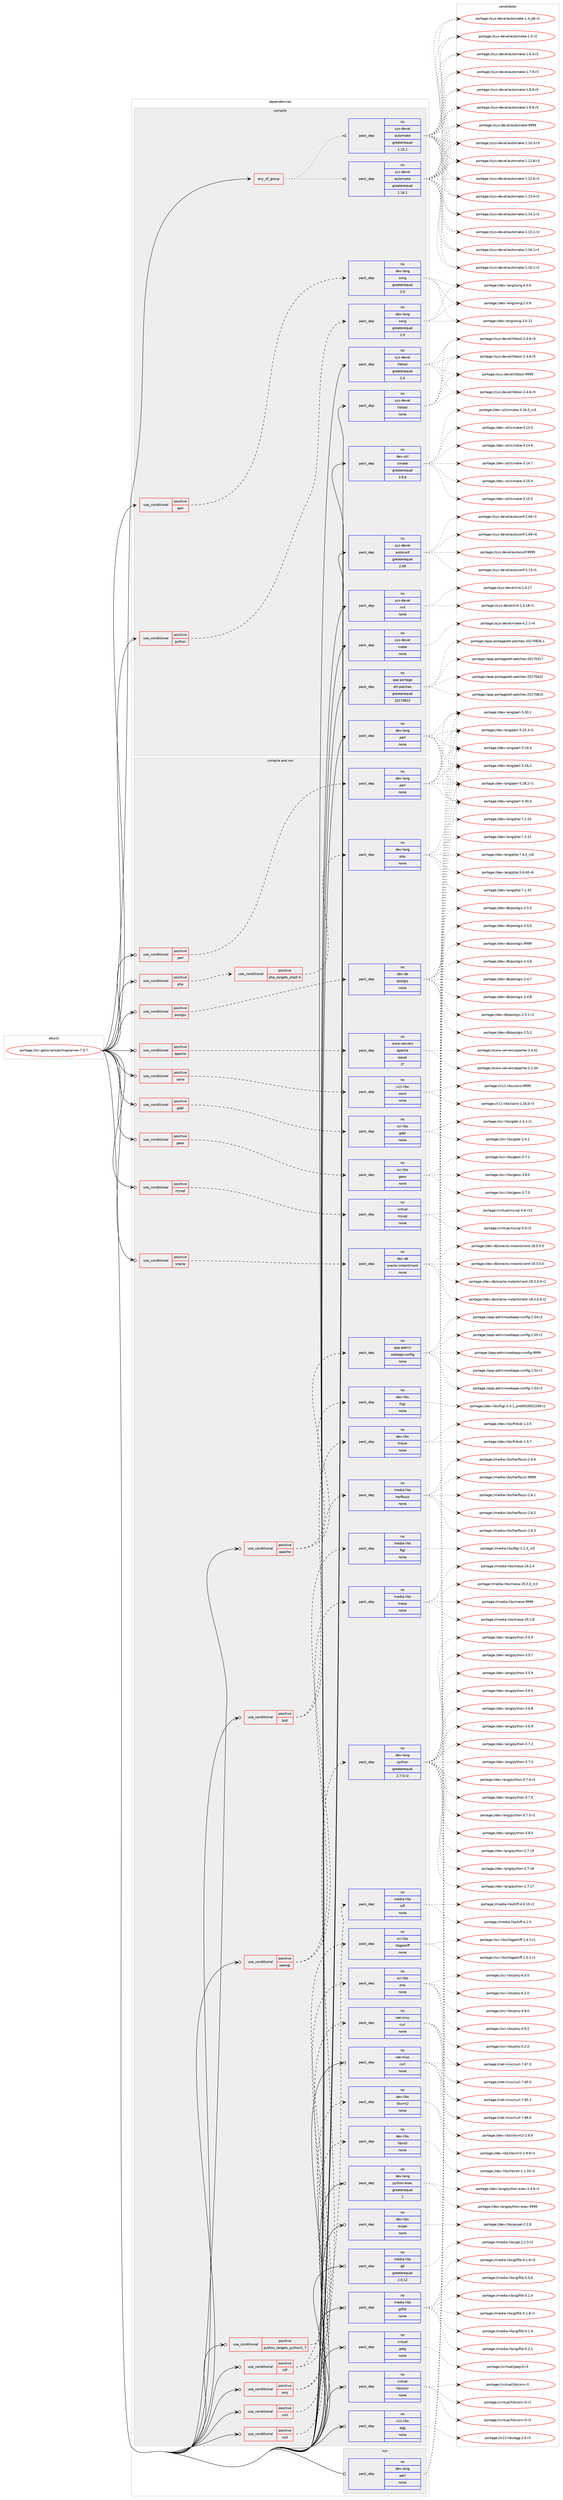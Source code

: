 digraph prolog {

# *************
# Graph options
# *************

newrank=true;
concentrate=true;
compound=true;
graph [rankdir=LR,fontname=Helvetica,fontsize=10,ranksep=1.5];#, ranksep=2.5, nodesep=0.2];
edge  [arrowhead=vee];
node  [fontname=Helvetica,fontsize=10];

# **********
# The ebuild
# **********

subgraph cluster_leftcol {
color=gray;
rank=same;
label=<<i>ebuild</i>>;
id [label="portage://sci-geosciences/mapserver-7.0.7", color=red, width=4, href="../sci-geosciences/mapserver-7.0.7.svg"];
}

# ****************
# The dependencies
# ****************

subgraph cluster_midcol {
color=gray;
label=<<i>dependencies</i>>;
subgraph cluster_compile {
fillcolor="#eeeeee";
style=filled;
label=<<i>compile</i>>;
subgraph any6374 {
dependency387407 [label=<<TABLE BORDER="0" CELLBORDER="1" CELLSPACING="0" CELLPADDING="4"><TR><TD CELLPADDING="10">any_of_group</TD></TR></TABLE>>, shape=none, color=red];subgraph pack284934 {
dependency387408 [label=<<TABLE BORDER="0" CELLBORDER="1" CELLSPACING="0" CELLPADDING="4" WIDTH="220"><TR><TD ROWSPAN="6" CELLPADDING="30">pack_dep</TD></TR><TR><TD WIDTH="110">no</TD></TR><TR><TD>sys-devel</TD></TR><TR><TD>automake</TD></TR><TR><TD>greaterequal</TD></TR><TR><TD>1.16.1</TD></TR></TABLE>>, shape=none, color=blue];
}
dependency387407:e -> dependency387408:w [weight=20,style="dotted",arrowhead="oinv"];
subgraph pack284935 {
dependency387409 [label=<<TABLE BORDER="0" CELLBORDER="1" CELLSPACING="0" CELLPADDING="4" WIDTH="220"><TR><TD ROWSPAN="6" CELLPADDING="30">pack_dep</TD></TR><TR><TD WIDTH="110">no</TD></TR><TR><TD>sys-devel</TD></TR><TR><TD>automake</TD></TR><TR><TD>greaterequal</TD></TR><TR><TD>1.15.1</TD></TR></TABLE>>, shape=none, color=blue];
}
dependency387407:e -> dependency387409:w [weight=20,style="dotted",arrowhead="oinv"];
}
id:e -> dependency387407:w [weight=20,style="solid",arrowhead="vee"];
subgraph cond95895 {
dependency387410 [label=<<TABLE BORDER="0" CELLBORDER="1" CELLSPACING="0" CELLPADDING="4"><TR><TD ROWSPAN="3" CELLPADDING="10">use_conditional</TD></TR><TR><TD>positive</TD></TR><TR><TD>perl</TD></TR></TABLE>>, shape=none, color=red];
subgraph pack284936 {
dependency387411 [label=<<TABLE BORDER="0" CELLBORDER="1" CELLSPACING="0" CELLPADDING="4" WIDTH="220"><TR><TD ROWSPAN="6" CELLPADDING="30">pack_dep</TD></TR><TR><TD WIDTH="110">no</TD></TR><TR><TD>dev-lang</TD></TR><TR><TD>swig</TD></TR><TR><TD>greaterequal</TD></TR><TR><TD>2.0</TD></TR></TABLE>>, shape=none, color=blue];
}
dependency387410:e -> dependency387411:w [weight=20,style="dashed",arrowhead="vee"];
}
id:e -> dependency387410:w [weight=20,style="solid",arrowhead="vee"];
subgraph cond95896 {
dependency387412 [label=<<TABLE BORDER="0" CELLBORDER="1" CELLSPACING="0" CELLPADDING="4"><TR><TD ROWSPAN="3" CELLPADDING="10">use_conditional</TD></TR><TR><TD>positive</TD></TR><TR><TD>python</TD></TR></TABLE>>, shape=none, color=red];
subgraph pack284937 {
dependency387413 [label=<<TABLE BORDER="0" CELLBORDER="1" CELLSPACING="0" CELLPADDING="4" WIDTH="220"><TR><TD ROWSPAN="6" CELLPADDING="30">pack_dep</TD></TR><TR><TD WIDTH="110">no</TD></TR><TR><TD>dev-lang</TD></TR><TR><TD>swig</TD></TR><TR><TD>greaterequal</TD></TR><TR><TD>2.0</TD></TR></TABLE>>, shape=none, color=blue];
}
dependency387412:e -> dependency387413:w [weight=20,style="dashed",arrowhead="vee"];
}
id:e -> dependency387412:w [weight=20,style="solid",arrowhead="vee"];
subgraph pack284938 {
dependency387414 [label=<<TABLE BORDER="0" CELLBORDER="1" CELLSPACING="0" CELLPADDING="4" WIDTH="220"><TR><TD ROWSPAN="6" CELLPADDING="30">pack_dep</TD></TR><TR><TD WIDTH="110">no</TD></TR><TR><TD>app-portage</TD></TR><TR><TD>elt-patches</TD></TR><TR><TD>greaterequal</TD></TR><TR><TD>20170815</TD></TR></TABLE>>, shape=none, color=blue];
}
id:e -> dependency387414:w [weight=20,style="solid",arrowhead="vee"];
subgraph pack284939 {
dependency387415 [label=<<TABLE BORDER="0" CELLBORDER="1" CELLSPACING="0" CELLPADDING="4" WIDTH="220"><TR><TD ROWSPAN="6" CELLPADDING="30">pack_dep</TD></TR><TR><TD WIDTH="110">no</TD></TR><TR><TD>dev-lang</TD></TR><TR><TD>perl</TD></TR><TR><TD>none</TD></TR><TR><TD></TD></TR></TABLE>>, shape=none, color=blue];
}
id:e -> dependency387415:w [weight=20,style="solid",arrowhead="vee"];
subgraph pack284940 {
dependency387416 [label=<<TABLE BORDER="0" CELLBORDER="1" CELLSPACING="0" CELLPADDING="4" WIDTH="220"><TR><TD ROWSPAN="6" CELLPADDING="30">pack_dep</TD></TR><TR><TD WIDTH="110">no</TD></TR><TR><TD>dev-util</TD></TR><TR><TD>cmake</TD></TR><TR><TD>greaterequal</TD></TR><TR><TD>3.9.6</TD></TR></TABLE>>, shape=none, color=blue];
}
id:e -> dependency387416:w [weight=20,style="solid",arrowhead="vee"];
subgraph pack284941 {
dependency387417 [label=<<TABLE BORDER="0" CELLBORDER="1" CELLSPACING="0" CELLPADDING="4" WIDTH="220"><TR><TD ROWSPAN="6" CELLPADDING="30">pack_dep</TD></TR><TR><TD WIDTH="110">no</TD></TR><TR><TD>sys-devel</TD></TR><TR><TD>autoconf</TD></TR><TR><TD>greaterequal</TD></TR><TR><TD>2.69</TD></TR></TABLE>>, shape=none, color=blue];
}
id:e -> dependency387417:w [weight=20,style="solid",arrowhead="vee"];
subgraph pack284942 {
dependency387418 [label=<<TABLE BORDER="0" CELLBORDER="1" CELLSPACING="0" CELLPADDING="4" WIDTH="220"><TR><TD ROWSPAN="6" CELLPADDING="30">pack_dep</TD></TR><TR><TD WIDTH="110">no</TD></TR><TR><TD>sys-devel</TD></TR><TR><TD>libtool</TD></TR><TR><TD>greaterequal</TD></TR><TR><TD>2.4</TD></TR></TABLE>>, shape=none, color=blue];
}
id:e -> dependency387418:w [weight=20,style="solid",arrowhead="vee"];
subgraph pack284943 {
dependency387419 [label=<<TABLE BORDER="0" CELLBORDER="1" CELLSPACING="0" CELLPADDING="4" WIDTH="220"><TR><TD ROWSPAN="6" CELLPADDING="30">pack_dep</TD></TR><TR><TD WIDTH="110">no</TD></TR><TR><TD>sys-devel</TD></TR><TR><TD>libtool</TD></TR><TR><TD>none</TD></TR><TR><TD></TD></TR></TABLE>>, shape=none, color=blue];
}
id:e -> dependency387419:w [weight=20,style="solid",arrowhead="vee"];
subgraph pack284944 {
dependency387420 [label=<<TABLE BORDER="0" CELLBORDER="1" CELLSPACING="0" CELLPADDING="4" WIDTH="220"><TR><TD ROWSPAN="6" CELLPADDING="30">pack_dep</TD></TR><TR><TD WIDTH="110">no</TD></TR><TR><TD>sys-devel</TD></TR><TR><TD>m4</TD></TR><TR><TD>none</TD></TR><TR><TD></TD></TR></TABLE>>, shape=none, color=blue];
}
id:e -> dependency387420:w [weight=20,style="solid",arrowhead="vee"];
subgraph pack284945 {
dependency387421 [label=<<TABLE BORDER="0" CELLBORDER="1" CELLSPACING="0" CELLPADDING="4" WIDTH="220"><TR><TD ROWSPAN="6" CELLPADDING="30">pack_dep</TD></TR><TR><TD WIDTH="110">no</TD></TR><TR><TD>sys-devel</TD></TR><TR><TD>make</TD></TR><TR><TD>none</TD></TR><TR><TD></TD></TR></TABLE>>, shape=none, color=blue];
}
id:e -> dependency387421:w [weight=20,style="solid",arrowhead="vee"];
}
subgraph cluster_compileandrun {
fillcolor="#eeeeee";
style=filled;
label=<<i>compile and run</i>>;
subgraph cond95897 {
dependency387422 [label=<<TABLE BORDER="0" CELLBORDER="1" CELLSPACING="0" CELLPADDING="4"><TR><TD ROWSPAN="3" CELLPADDING="10">use_conditional</TD></TR><TR><TD>positive</TD></TR><TR><TD>apache</TD></TR></TABLE>>, shape=none, color=red];
subgraph pack284946 {
dependency387423 [label=<<TABLE BORDER="0" CELLBORDER="1" CELLSPACING="0" CELLPADDING="4" WIDTH="220"><TR><TD ROWSPAN="6" CELLPADDING="30">pack_dep</TD></TR><TR><TD WIDTH="110">no</TD></TR><TR><TD>dev-libs</TD></TR><TR><TD>fcgi</TD></TR><TR><TD>none</TD></TR><TR><TD></TD></TR></TABLE>>, shape=none, color=blue];
}
dependency387422:e -> dependency387423:w [weight=20,style="dashed",arrowhead="vee"];
subgraph pack284947 {
dependency387424 [label=<<TABLE BORDER="0" CELLBORDER="1" CELLSPACING="0" CELLPADDING="4" WIDTH="220"><TR><TD ROWSPAN="6" CELLPADDING="30">pack_dep</TD></TR><TR><TD WIDTH="110">no</TD></TR><TR><TD>app-admin</TD></TR><TR><TD>webapp-config</TD></TR><TR><TD>none</TD></TR><TR><TD></TD></TR></TABLE>>, shape=none, color=blue];
}
dependency387422:e -> dependency387424:w [weight=20,style="dashed",arrowhead="vee"];
}
id:e -> dependency387422:w [weight=20,style="solid",arrowhead="odotvee"];
subgraph cond95898 {
dependency387425 [label=<<TABLE BORDER="0" CELLBORDER="1" CELLSPACING="0" CELLPADDING="4"><TR><TD ROWSPAN="3" CELLPADDING="10">use_conditional</TD></TR><TR><TD>positive</TD></TR><TR><TD>apache</TD></TR></TABLE>>, shape=none, color=red];
subgraph pack284948 {
dependency387426 [label=<<TABLE BORDER="0" CELLBORDER="1" CELLSPACING="0" CELLPADDING="4" WIDTH="220"><TR><TD ROWSPAN="6" CELLPADDING="30">pack_dep</TD></TR><TR><TD WIDTH="110">no</TD></TR><TR><TD>www-servers</TD></TR><TR><TD>apache</TD></TR><TR><TD>equal</TD></TR><TR><TD>2*</TD></TR></TABLE>>, shape=none, color=blue];
}
dependency387425:e -> dependency387426:w [weight=20,style="dashed",arrowhead="vee"];
}
id:e -> dependency387425:w [weight=20,style="solid",arrowhead="odotvee"];
subgraph cond95899 {
dependency387427 [label=<<TABLE BORDER="0" CELLBORDER="1" CELLSPACING="0" CELLPADDING="4"><TR><TD ROWSPAN="3" CELLPADDING="10">use_conditional</TD></TR><TR><TD>positive</TD></TR><TR><TD>bidi</TD></TR></TABLE>>, shape=none, color=red];
subgraph pack284949 {
dependency387428 [label=<<TABLE BORDER="0" CELLBORDER="1" CELLSPACING="0" CELLPADDING="4" WIDTH="220"><TR><TD ROWSPAN="6" CELLPADDING="30">pack_dep</TD></TR><TR><TD WIDTH="110">no</TD></TR><TR><TD>dev-libs</TD></TR><TR><TD>fribidi</TD></TR><TR><TD>none</TD></TR><TR><TD></TD></TR></TABLE>>, shape=none, color=blue];
}
dependency387427:e -> dependency387428:w [weight=20,style="dashed",arrowhead="vee"];
subgraph pack284950 {
dependency387429 [label=<<TABLE BORDER="0" CELLBORDER="1" CELLSPACING="0" CELLPADDING="4" WIDTH="220"><TR><TD ROWSPAN="6" CELLPADDING="30">pack_dep</TD></TR><TR><TD WIDTH="110">no</TD></TR><TR><TD>media-libs</TD></TR><TR><TD>harfbuzz</TD></TR><TR><TD>none</TD></TR><TR><TD></TD></TR></TABLE>>, shape=none, color=blue];
}
dependency387427:e -> dependency387429:w [weight=20,style="dashed",arrowhead="vee"];
}
id:e -> dependency387427:w [weight=20,style="solid",arrowhead="odotvee"];
subgraph cond95900 {
dependency387430 [label=<<TABLE BORDER="0" CELLBORDER="1" CELLSPACING="0" CELLPADDING="4"><TR><TD ROWSPAN="3" CELLPADDING="10">use_conditional</TD></TR><TR><TD>positive</TD></TR><TR><TD>cairo</TD></TR></TABLE>>, shape=none, color=red];
subgraph pack284951 {
dependency387431 [label=<<TABLE BORDER="0" CELLBORDER="1" CELLSPACING="0" CELLPADDING="4" WIDTH="220"><TR><TD ROWSPAN="6" CELLPADDING="30">pack_dep</TD></TR><TR><TD WIDTH="110">no</TD></TR><TR><TD>x11-libs</TD></TR><TR><TD>cairo</TD></TR><TR><TD>none</TD></TR><TR><TD></TD></TR></TABLE>>, shape=none, color=blue];
}
dependency387430:e -> dependency387431:w [weight=20,style="dashed",arrowhead="vee"];
}
id:e -> dependency387430:w [weight=20,style="solid",arrowhead="odotvee"];
subgraph cond95901 {
dependency387432 [label=<<TABLE BORDER="0" CELLBORDER="1" CELLSPACING="0" CELLPADDING="4"><TR><TD ROWSPAN="3" CELLPADDING="10">use_conditional</TD></TR><TR><TD>positive</TD></TR><TR><TD>gdal</TD></TR></TABLE>>, shape=none, color=red];
subgraph pack284952 {
dependency387433 [label=<<TABLE BORDER="0" CELLBORDER="1" CELLSPACING="0" CELLPADDING="4" WIDTH="220"><TR><TD ROWSPAN="6" CELLPADDING="30">pack_dep</TD></TR><TR><TD WIDTH="110">no</TD></TR><TR><TD>sci-libs</TD></TR><TR><TD>gdal</TD></TR><TR><TD>none</TD></TR><TR><TD></TD></TR></TABLE>>, shape=none, color=blue];
}
dependency387432:e -> dependency387433:w [weight=20,style="dashed",arrowhead="vee"];
}
id:e -> dependency387432:w [weight=20,style="solid",arrowhead="odotvee"];
subgraph cond95902 {
dependency387434 [label=<<TABLE BORDER="0" CELLBORDER="1" CELLSPACING="0" CELLPADDING="4"><TR><TD ROWSPAN="3" CELLPADDING="10">use_conditional</TD></TR><TR><TD>positive</TD></TR><TR><TD>geos</TD></TR></TABLE>>, shape=none, color=red];
subgraph pack284953 {
dependency387435 [label=<<TABLE BORDER="0" CELLBORDER="1" CELLSPACING="0" CELLPADDING="4" WIDTH="220"><TR><TD ROWSPAN="6" CELLPADDING="30">pack_dep</TD></TR><TR><TD WIDTH="110">no</TD></TR><TR><TD>sci-libs</TD></TR><TR><TD>geos</TD></TR><TR><TD>none</TD></TR><TR><TD></TD></TR></TABLE>>, shape=none, color=blue];
}
dependency387434:e -> dependency387435:w [weight=20,style="dashed",arrowhead="vee"];
}
id:e -> dependency387434:w [weight=20,style="solid",arrowhead="odotvee"];
subgraph cond95903 {
dependency387436 [label=<<TABLE BORDER="0" CELLBORDER="1" CELLSPACING="0" CELLPADDING="4"><TR><TD ROWSPAN="3" CELLPADDING="10">use_conditional</TD></TR><TR><TD>positive</TD></TR><TR><TD>mysql</TD></TR></TABLE>>, shape=none, color=red];
subgraph pack284954 {
dependency387437 [label=<<TABLE BORDER="0" CELLBORDER="1" CELLSPACING="0" CELLPADDING="4" WIDTH="220"><TR><TD ROWSPAN="6" CELLPADDING="30">pack_dep</TD></TR><TR><TD WIDTH="110">no</TD></TR><TR><TD>virtual</TD></TR><TR><TD>mysql</TD></TR><TR><TD>none</TD></TR><TR><TD></TD></TR></TABLE>>, shape=none, color=blue];
}
dependency387436:e -> dependency387437:w [weight=20,style="dashed",arrowhead="vee"];
}
id:e -> dependency387436:w [weight=20,style="solid",arrowhead="odotvee"];
subgraph cond95904 {
dependency387438 [label=<<TABLE BORDER="0" CELLBORDER="1" CELLSPACING="0" CELLPADDING="4"><TR><TD ROWSPAN="3" CELLPADDING="10">use_conditional</TD></TR><TR><TD>positive</TD></TR><TR><TD>opengl</TD></TR></TABLE>>, shape=none, color=red];
subgraph pack284955 {
dependency387439 [label=<<TABLE BORDER="0" CELLBORDER="1" CELLSPACING="0" CELLPADDING="4" WIDTH="220"><TR><TD ROWSPAN="6" CELLPADDING="30">pack_dep</TD></TR><TR><TD WIDTH="110">no</TD></TR><TR><TD>media-libs</TD></TR><TR><TD>ftgl</TD></TR><TR><TD>none</TD></TR><TR><TD></TD></TR></TABLE>>, shape=none, color=blue];
}
dependency387438:e -> dependency387439:w [weight=20,style="dashed",arrowhead="vee"];
subgraph pack284956 {
dependency387440 [label=<<TABLE BORDER="0" CELLBORDER="1" CELLSPACING="0" CELLPADDING="4" WIDTH="220"><TR><TD ROWSPAN="6" CELLPADDING="30">pack_dep</TD></TR><TR><TD WIDTH="110">no</TD></TR><TR><TD>media-libs</TD></TR><TR><TD>mesa</TD></TR><TR><TD>none</TD></TR><TR><TD></TD></TR></TABLE>>, shape=none, color=blue];
}
dependency387438:e -> dependency387440:w [weight=20,style="dashed",arrowhead="vee"];
}
id:e -> dependency387438:w [weight=20,style="solid",arrowhead="odotvee"];
subgraph cond95905 {
dependency387441 [label=<<TABLE BORDER="0" CELLBORDER="1" CELLSPACING="0" CELLPADDING="4"><TR><TD ROWSPAN="3" CELLPADDING="10">use_conditional</TD></TR><TR><TD>positive</TD></TR><TR><TD>oracle</TD></TR></TABLE>>, shape=none, color=red];
subgraph pack284957 {
dependency387442 [label=<<TABLE BORDER="0" CELLBORDER="1" CELLSPACING="0" CELLPADDING="4" WIDTH="220"><TR><TD ROWSPAN="6" CELLPADDING="30">pack_dep</TD></TR><TR><TD WIDTH="110">no</TD></TR><TR><TD>dev-db</TD></TR><TR><TD>oracle-instantclient</TD></TR><TR><TD>none</TD></TR><TR><TD></TD></TR></TABLE>>, shape=none, color=blue];
}
dependency387441:e -> dependency387442:w [weight=20,style="dashed",arrowhead="vee"];
}
id:e -> dependency387441:w [weight=20,style="solid",arrowhead="odotvee"];
subgraph cond95906 {
dependency387443 [label=<<TABLE BORDER="0" CELLBORDER="1" CELLSPACING="0" CELLPADDING="4"><TR><TD ROWSPAN="3" CELLPADDING="10">use_conditional</TD></TR><TR><TD>positive</TD></TR><TR><TD>perl</TD></TR></TABLE>>, shape=none, color=red];
subgraph pack284958 {
dependency387444 [label=<<TABLE BORDER="0" CELLBORDER="1" CELLSPACING="0" CELLPADDING="4" WIDTH="220"><TR><TD ROWSPAN="6" CELLPADDING="30">pack_dep</TD></TR><TR><TD WIDTH="110">no</TD></TR><TR><TD>dev-lang</TD></TR><TR><TD>perl</TD></TR><TR><TD>none</TD></TR><TR><TD></TD></TR></TABLE>>, shape=none, color=blue];
}
dependency387443:e -> dependency387444:w [weight=20,style="dashed",arrowhead="vee"];
}
id:e -> dependency387443:w [weight=20,style="solid",arrowhead="odotvee"];
subgraph cond95907 {
dependency387445 [label=<<TABLE BORDER="0" CELLBORDER="1" CELLSPACING="0" CELLPADDING="4"><TR><TD ROWSPAN="3" CELLPADDING="10">use_conditional</TD></TR><TR><TD>positive</TD></TR><TR><TD>php</TD></TR></TABLE>>, shape=none, color=red];
subgraph cond95908 {
dependency387446 [label=<<TABLE BORDER="0" CELLBORDER="1" CELLSPACING="0" CELLPADDING="4"><TR><TD ROWSPAN="3" CELLPADDING="10">use_conditional</TD></TR><TR><TD>positive</TD></TR><TR><TD>php_targets_php5-6</TD></TR></TABLE>>, shape=none, color=red];
subgraph pack284959 {
dependency387447 [label=<<TABLE BORDER="0" CELLBORDER="1" CELLSPACING="0" CELLPADDING="4" WIDTH="220"><TR><TD ROWSPAN="6" CELLPADDING="30">pack_dep</TD></TR><TR><TD WIDTH="110">no</TD></TR><TR><TD>dev-lang</TD></TR><TR><TD>php</TD></TR><TR><TD>none</TD></TR><TR><TD></TD></TR></TABLE>>, shape=none, color=blue];
}
dependency387446:e -> dependency387447:w [weight=20,style="dashed",arrowhead="vee"];
}
dependency387445:e -> dependency387446:w [weight=20,style="dashed",arrowhead="vee"];
}
id:e -> dependency387445:w [weight=20,style="solid",arrowhead="odotvee"];
subgraph cond95909 {
dependency387448 [label=<<TABLE BORDER="0" CELLBORDER="1" CELLSPACING="0" CELLPADDING="4"><TR><TD ROWSPAN="3" CELLPADDING="10">use_conditional</TD></TR><TR><TD>positive</TD></TR><TR><TD>postgis</TD></TR></TABLE>>, shape=none, color=red];
subgraph pack284960 {
dependency387449 [label=<<TABLE BORDER="0" CELLBORDER="1" CELLSPACING="0" CELLPADDING="4" WIDTH="220"><TR><TD ROWSPAN="6" CELLPADDING="30">pack_dep</TD></TR><TR><TD WIDTH="110">no</TD></TR><TR><TD>dev-db</TD></TR><TR><TD>postgis</TD></TR><TR><TD>none</TD></TR><TR><TD></TD></TR></TABLE>>, shape=none, color=blue];
}
dependency387448:e -> dependency387449:w [weight=20,style="dashed",arrowhead="vee"];
}
id:e -> dependency387448:w [weight=20,style="solid",arrowhead="odotvee"];
subgraph cond95910 {
dependency387450 [label=<<TABLE BORDER="0" CELLBORDER="1" CELLSPACING="0" CELLPADDING="4"><TR><TD ROWSPAN="3" CELLPADDING="10">use_conditional</TD></TR><TR><TD>positive</TD></TR><TR><TD>proj</TD></TR></TABLE>>, shape=none, color=red];
subgraph pack284961 {
dependency387451 [label=<<TABLE BORDER="0" CELLBORDER="1" CELLSPACING="0" CELLPADDING="4" WIDTH="220"><TR><TD ROWSPAN="6" CELLPADDING="30">pack_dep</TD></TR><TR><TD WIDTH="110">no</TD></TR><TR><TD>sci-libs</TD></TR><TR><TD>proj</TD></TR><TR><TD>none</TD></TR><TR><TD></TD></TR></TABLE>>, shape=none, color=blue];
}
dependency387450:e -> dependency387451:w [weight=20,style="dashed",arrowhead="vee"];
subgraph pack284962 {
dependency387452 [label=<<TABLE BORDER="0" CELLBORDER="1" CELLSPACING="0" CELLPADDING="4" WIDTH="220"><TR><TD ROWSPAN="6" CELLPADDING="30">pack_dep</TD></TR><TR><TD WIDTH="110">no</TD></TR><TR><TD>net-misc</TD></TR><TR><TD>curl</TD></TR><TR><TD>none</TD></TR><TR><TD></TD></TR></TABLE>>, shape=none, color=blue];
}
dependency387450:e -> dependency387452:w [weight=20,style="dashed",arrowhead="vee"];
}
id:e -> dependency387450:w [weight=20,style="solid",arrowhead="odotvee"];
subgraph cond95911 {
dependency387453 [label=<<TABLE BORDER="0" CELLBORDER="1" CELLSPACING="0" CELLPADDING="4"><TR><TD ROWSPAN="3" CELLPADDING="10">use_conditional</TD></TR><TR><TD>positive</TD></TR><TR><TD>python_targets_python2_7</TD></TR></TABLE>>, shape=none, color=red];
subgraph pack284963 {
dependency387454 [label=<<TABLE BORDER="0" CELLBORDER="1" CELLSPACING="0" CELLPADDING="4" WIDTH="220"><TR><TD ROWSPAN="6" CELLPADDING="30">pack_dep</TD></TR><TR><TD WIDTH="110">no</TD></TR><TR><TD>dev-lang</TD></TR><TR><TD>python</TD></TR><TR><TD>greaterequal</TD></TR><TR><TD>2.7.5-r2</TD></TR></TABLE>>, shape=none, color=blue];
}
dependency387453:e -> dependency387454:w [weight=20,style="dashed",arrowhead="vee"];
}
id:e -> dependency387453:w [weight=20,style="solid",arrowhead="odotvee"];
subgraph cond95912 {
dependency387455 [label=<<TABLE BORDER="0" CELLBORDER="1" CELLSPACING="0" CELLPADDING="4"><TR><TD ROWSPAN="3" CELLPADDING="10">use_conditional</TD></TR><TR><TD>positive</TD></TR><TR><TD>tiff</TD></TR></TABLE>>, shape=none, color=red];
subgraph pack284964 {
dependency387456 [label=<<TABLE BORDER="0" CELLBORDER="1" CELLSPACING="0" CELLPADDING="4" WIDTH="220"><TR><TD ROWSPAN="6" CELLPADDING="30">pack_dep</TD></TR><TR><TD WIDTH="110">no</TD></TR><TR><TD>media-libs</TD></TR><TR><TD>tiff</TD></TR><TR><TD>none</TD></TR><TR><TD></TD></TR></TABLE>>, shape=none, color=blue];
}
dependency387455:e -> dependency387456:w [weight=20,style="dashed",arrowhead="vee"];
subgraph pack284965 {
dependency387457 [label=<<TABLE BORDER="0" CELLBORDER="1" CELLSPACING="0" CELLPADDING="4" WIDTH="220"><TR><TD ROWSPAN="6" CELLPADDING="30">pack_dep</TD></TR><TR><TD WIDTH="110">no</TD></TR><TR><TD>sci-libs</TD></TR><TR><TD>libgeotiff</TD></TR><TR><TD>none</TD></TR><TR><TD></TD></TR></TABLE>>, shape=none, color=blue];
}
dependency387455:e -> dependency387457:w [weight=20,style="dashed",arrowhead="vee"];
}
id:e -> dependency387455:w [weight=20,style="solid",arrowhead="odotvee"];
subgraph cond95913 {
dependency387458 [label=<<TABLE BORDER="0" CELLBORDER="1" CELLSPACING="0" CELLPADDING="4"><TR><TD ROWSPAN="3" CELLPADDING="10">use_conditional</TD></TR><TR><TD>positive</TD></TR><TR><TD>xml</TD></TR></TABLE>>, shape=none, color=red];
subgraph pack284966 {
dependency387459 [label=<<TABLE BORDER="0" CELLBORDER="1" CELLSPACING="0" CELLPADDING="4" WIDTH="220"><TR><TD ROWSPAN="6" CELLPADDING="30">pack_dep</TD></TR><TR><TD WIDTH="110">no</TD></TR><TR><TD>dev-libs</TD></TR><TR><TD>libxml2</TD></TR><TR><TD>none</TD></TR><TR><TD></TD></TR></TABLE>>, shape=none, color=blue];
}
dependency387458:e -> dependency387459:w [weight=20,style="dashed",arrowhead="vee"];
}
id:e -> dependency387458:w [weight=20,style="solid",arrowhead="odotvee"];
subgraph cond95914 {
dependency387460 [label=<<TABLE BORDER="0" CELLBORDER="1" CELLSPACING="0" CELLPADDING="4"><TR><TD ROWSPAN="3" CELLPADDING="10">use_conditional</TD></TR><TR><TD>positive</TD></TR><TR><TD>xslt</TD></TR></TABLE>>, shape=none, color=red];
subgraph pack284967 {
dependency387461 [label=<<TABLE BORDER="0" CELLBORDER="1" CELLSPACING="0" CELLPADDING="4" WIDTH="220"><TR><TD ROWSPAN="6" CELLPADDING="30">pack_dep</TD></TR><TR><TD WIDTH="110">no</TD></TR><TR><TD>dev-libs</TD></TR><TR><TD>libxslt</TD></TR><TR><TD>none</TD></TR><TR><TD></TD></TR></TABLE>>, shape=none, color=blue];
}
dependency387460:e -> dependency387461:w [weight=20,style="dashed",arrowhead="vee"];
}
id:e -> dependency387460:w [weight=20,style="solid",arrowhead="odotvee"];
subgraph pack284968 {
dependency387462 [label=<<TABLE BORDER="0" CELLBORDER="1" CELLSPACING="0" CELLPADDING="4" WIDTH="220"><TR><TD ROWSPAN="6" CELLPADDING="30">pack_dep</TD></TR><TR><TD WIDTH="110">no</TD></TR><TR><TD>dev-lang</TD></TR><TR><TD>python-exec</TD></TR><TR><TD>greaterequal</TD></TR><TR><TD>2</TD></TR></TABLE>>, shape=none, color=blue];
}
id:e -> dependency387462:w [weight=20,style="solid",arrowhead="odotvee"];
subgraph pack284969 {
dependency387463 [label=<<TABLE BORDER="0" CELLBORDER="1" CELLSPACING="0" CELLPADDING="4" WIDTH="220"><TR><TD ROWSPAN="6" CELLPADDING="30">pack_dep</TD></TR><TR><TD WIDTH="110">no</TD></TR><TR><TD>dev-libs</TD></TR><TR><TD>expat</TD></TR><TR><TD>none</TD></TR><TR><TD></TD></TR></TABLE>>, shape=none, color=blue];
}
id:e -> dependency387463:w [weight=20,style="solid",arrowhead="odotvee"];
subgraph pack284970 {
dependency387464 [label=<<TABLE BORDER="0" CELLBORDER="1" CELLSPACING="0" CELLPADDING="4" WIDTH="220"><TR><TD ROWSPAN="6" CELLPADDING="30">pack_dep</TD></TR><TR><TD WIDTH="110">no</TD></TR><TR><TD>media-libs</TD></TR><TR><TD>gd</TD></TR><TR><TD>greaterequal</TD></TR><TR><TD>2.0.12</TD></TR></TABLE>>, shape=none, color=blue];
}
id:e -> dependency387464:w [weight=20,style="solid",arrowhead="odotvee"];
subgraph pack284971 {
dependency387465 [label=<<TABLE BORDER="0" CELLBORDER="1" CELLSPACING="0" CELLPADDING="4" WIDTH="220"><TR><TD ROWSPAN="6" CELLPADDING="30">pack_dep</TD></TR><TR><TD WIDTH="110">no</TD></TR><TR><TD>media-libs</TD></TR><TR><TD>giflib</TD></TR><TR><TD>none</TD></TR><TR><TD></TD></TR></TABLE>>, shape=none, color=blue];
}
id:e -> dependency387465:w [weight=20,style="solid",arrowhead="odotvee"];
subgraph pack284972 {
dependency387466 [label=<<TABLE BORDER="0" CELLBORDER="1" CELLSPACING="0" CELLPADDING="4" WIDTH="220"><TR><TD ROWSPAN="6" CELLPADDING="30">pack_dep</TD></TR><TR><TD WIDTH="110">no</TD></TR><TR><TD>net-misc</TD></TR><TR><TD>curl</TD></TR><TR><TD>none</TD></TR><TR><TD></TD></TR></TABLE>>, shape=none, color=blue];
}
id:e -> dependency387466:w [weight=20,style="solid",arrowhead="odotvee"];
subgraph pack284973 {
dependency387467 [label=<<TABLE BORDER="0" CELLBORDER="1" CELLSPACING="0" CELLPADDING="4" WIDTH="220"><TR><TD ROWSPAN="6" CELLPADDING="30">pack_dep</TD></TR><TR><TD WIDTH="110">no</TD></TR><TR><TD>virtual</TD></TR><TR><TD>jpeg</TD></TR><TR><TD>none</TD></TR><TR><TD></TD></TR></TABLE>>, shape=none, color=blue];
}
id:e -> dependency387467:w [weight=20,style="solid",arrowhead="odotvee"];
subgraph pack284974 {
dependency387468 [label=<<TABLE BORDER="0" CELLBORDER="1" CELLSPACING="0" CELLPADDING="4" WIDTH="220"><TR><TD ROWSPAN="6" CELLPADDING="30">pack_dep</TD></TR><TR><TD WIDTH="110">no</TD></TR><TR><TD>virtual</TD></TR><TR><TD>libiconv</TD></TR><TR><TD>none</TD></TR><TR><TD></TD></TR></TABLE>>, shape=none, color=blue];
}
id:e -> dependency387468:w [weight=20,style="solid",arrowhead="odotvee"];
subgraph pack284975 {
dependency387469 [label=<<TABLE BORDER="0" CELLBORDER="1" CELLSPACING="0" CELLPADDING="4" WIDTH="220"><TR><TD ROWSPAN="6" CELLPADDING="30">pack_dep</TD></TR><TR><TD WIDTH="110">no</TD></TR><TR><TD>x11-libs</TD></TR><TR><TD>agg</TD></TR><TR><TD>none</TD></TR><TR><TD></TD></TR></TABLE>>, shape=none, color=blue];
}
id:e -> dependency387469:w [weight=20,style="solid",arrowhead="odotvee"];
}
subgraph cluster_run {
fillcolor="#eeeeee";
style=filled;
label=<<i>run</i>>;
subgraph pack284976 {
dependency387470 [label=<<TABLE BORDER="0" CELLBORDER="1" CELLSPACING="0" CELLPADDING="4" WIDTH="220"><TR><TD ROWSPAN="6" CELLPADDING="30">pack_dep</TD></TR><TR><TD WIDTH="110">no</TD></TR><TR><TD>dev-lang</TD></TR><TR><TD>perl</TD></TR><TR><TD>none</TD></TR><TR><TD></TD></TR></TABLE>>, shape=none, color=blue];
}
id:e -> dependency387470:w [weight=20,style="solid",arrowhead="odot"];
}
}

# **************
# The candidates
# **************

subgraph cluster_choices {
rank=same;
color=gray;
label=<<i>candidates</i>>;

subgraph choice284934 {
color=black;
nodesep=1;
choiceportage11512111545100101118101108479711711611110997107101454946494846514511451 [label="portage://sys-devel/automake-1.10.3-r3", color=red, width=4,href="../sys-devel/automake-1.10.3-r3.svg"];
choiceportage11512111545100101118101108479711711611110997107101454946494946544511451 [label="portage://sys-devel/automake-1.11.6-r3", color=red, width=4,href="../sys-devel/automake-1.11.6-r3.svg"];
choiceportage11512111545100101118101108479711711611110997107101454946495046544511450 [label="portage://sys-devel/automake-1.12.6-r2", color=red, width=4,href="../sys-devel/automake-1.12.6-r2.svg"];
choiceportage11512111545100101118101108479711711611110997107101454946495146524511450 [label="portage://sys-devel/automake-1.13.4-r2", color=red, width=4,href="../sys-devel/automake-1.13.4-r2.svg"];
choiceportage11512111545100101118101108479711711611110997107101454946495246494511450 [label="portage://sys-devel/automake-1.14.1-r2", color=red, width=4,href="../sys-devel/automake-1.14.1-r2.svg"];
choiceportage11512111545100101118101108479711711611110997107101454946495346494511450 [label="portage://sys-devel/automake-1.15.1-r2", color=red, width=4,href="../sys-devel/automake-1.15.1-r2.svg"];
choiceportage11512111545100101118101108479711711611110997107101454946495446494511449 [label="portage://sys-devel/automake-1.16.1-r1", color=red, width=4,href="../sys-devel/automake-1.16.1-r1.svg"];
choiceportage11512111545100101118101108479711711611110997107101454946495446494511450 [label="portage://sys-devel/automake-1.16.1-r2", color=red, width=4,href="../sys-devel/automake-1.16.1-r2.svg"];
choiceportage115121115451001011181011084797117116111109971071014549465295112544511450 [label="portage://sys-devel/automake-1.4_p6-r2", color=red, width=4,href="../sys-devel/automake-1.4_p6-r2.svg"];
choiceportage11512111545100101118101108479711711611110997107101454946534511450 [label="portage://sys-devel/automake-1.5-r2", color=red, width=4,href="../sys-devel/automake-1.5-r2.svg"];
choiceportage115121115451001011181011084797117116111109971071014549465446514511450 [label="portage://sys-devel/automake-1.6.3-r2", color=red, width=4,href="../sys-devel/automake-1.6.3-r2.svg"];
choiceportage115121115451001011181011084797117116111109971071014549465546574511451 [label="portage://sys-devel/automake-1.7.9-r3", color=red, width=4,href="../sys-devel/automake-1.7.9-r3.svg"];
choiceportage115121115451001011181011084797117116111109971071014549465646534511453 [label="portage://sys-devel/automake-1.8.5-r5", color=red, width=4,href="../sys-devel/automake-1.8.5-r5.svg"];
choiceportage115121115451001011181011084797117116111109971071014549465746544511453 [label="portage://sys-devel/automake-1.9.6-r5", color=red, width=4,href="../sys-devel/automake-1.9.6-r5.svg"];
choiceportage115121115451001011181011084797117116111109971071014557575757 [label="portage://sys-devel/automake-9999", color=red, width=4,href="../sys-devel/automake-9999.svg"];
dependency387408:e -> choiceportage11512111545100101118101108479711711611110997107101454946494846514511451:w [style=dotted,weight="100"];
dependency387408:e -> choiceportage11512111545100101118101108479711711611110997107101454946494946544511451:w [style=dotted,weight="100"];
dependency387408:e -> choiceportage11512111545100101118101108479711711611110997107101454946495046544511450:w [style=dotted,weight="100"];
dependency387408:e -> choiceportage11512111545100101118101108479711711611110997107101454946495146524511450:w [style=dotted,weight="100"];
dependency387408:e -> choiceportage11512111545100101118101108479711711611110997107101454946495246494511450:w [style=dotted,weight="100"];
dependency387408:e -> choiceportage11512111545100101118101108479711711611110997107101454946495346494511450:w [style=dotted,weight="100"];
dependency387408:e -> choiceportage11512111545100101118101108479711711611110997107101454946495446494511449:w [style=dotted,weight="100"];
dependency387408:e -> choiceportage11512111545100101118101108479711711611110997107101454946495446494511450:w [style=dotted,weight="100"];
dependency387408:e -> choiceportage115121115451001011181011084797117116111109971071014549465295112544511450:w [style=dotted,weight="100"];
dependency387408:e -> choiceportage11512111545100101118101108479711711611110997107101454946534511450:w [style=dotted,weight="100"];
dependency387408:e -> choiceportage115121115451001011181011084797117116111109971071014549465446514511450:w [style=dotted,weight="100"];
dependency387408:e -> choiceportage115121115451001011181011084797117116111109971071014549465546574511451:w [style=dotted,weight="100"];
dependency387408:e -> choiceportage115121115451001011181011084797117116111109971071014549465646534511453:w [style=dotted,weight="100"];
dependency387408:e -> choiceportage115121115451001011181011084797117116111109971071014549465746544511453:w [style=dotted,weight="100"];
dependency387408:e -> choiceportage115121115451001011181011084797117116111109971071014557575757:w [style=dotted,weight="100"];
}
subgraph choice284935 {
color=black;
nodesep=1;
choiceportage11512111545100101118101108479711711611110997107101454946494846514511451 [label="portage://sys-devel/automake-1.10.3-r3", color=red, width=4,href="../sys-devel/automake-1.10.3-r3.svg"];
choiceportage11512111545100101118101108479711711611110997107101454946494946544511451 [label="portage://sys-devel/automake-1.11.6-r3", color=red, width=4,href="../sys-devel/automake-1.11.6-r3.svg"];
choiceportage11512111545100101118101108479711711611110997107101454946495046544511450 [label="portage://sys-devel/automake-1.12.6-r2", color=red, width=4,href="../sys-devel/automake-1.12.6-r2.svg"];
choiceportage11512111545100101118101108479711711611110997107101454946495146524511450 [label="portage://sys-devel/automake-1.13.4-r2", color=red, width=4,href="../sys-devel/automake-1.13.4-r2.svg"];
choiceportage11512111545100101118101108479711711611110997107101454946495246494511450 [label="portage://sys-devel/automake-1.14.1-r2", color=red, width=4,href="../sys-devel/automake-1.14.1-r2.svg"];
choiceportage11512111545100101118101108479711711611110997107101454946495346494511450 [label="portage://sys-devel/automake-1.15.1-r2", color=red, width=4,href="../sys-devel/automake-1.15.1-r2.svg"];
choiceportage11512111545100101118101108479711711611110997107101454946495446494511449 [label="portage://sys-devel/automake-1.16.1-r1", color=red, width=4,href="../sys-devel/automake-1.16.1-r1.svg"];
choiceportage11512111545100101118101108479711711611110997107101454946495446494511450 [label="portage://sys-devel/automake-1.16.1-r2", color=red, width=4,href="../sys-devel/automake-1.16.1-r2.svg"];
choiceportage115121115451001011181011084797117116111109971071014549465295112544511450 [label="portage://sys-devel/automake-1.4_p6-r2", color=red, width=4,href="../sys-devel/automake-1.4_p6-r2.svg"];
choiceportage11512111545100101118101108479711711611110997107101454946534511450 [label="portage://sys-devel/automake-1.5-r2", color=red, width=4,href="../sys-devel/automake-1.5-r2.svg"];
choiceportage115121115451001011181011084797117116111109971071014549465446514511450 [label="portage://sys-devel/automake-1.6.3-r2", color=red, width=4,href="../sys-devel/automake-1.6.3-r2.svg"];
choiceportage115121115451001011181011084797117116111109971071014549465546574511451 [label="portage://sys-devel/automake-1.7.9-r3", color=red, width=4,href="../sys-devel/automake-1.7.9-r3.svg"];
choiceportage115121115451001011181011084797117116111109971071014549465646534511453 [label="portage://sys-devel/automake-1.8.5-r5", color=red, width=4,href="../sys-devel/automake-1.8.5-r5.svg"];
choiceportage115121115451001011181011084797117116111109971071014549465746544511453 [label="portage://sys-devel/automake-1.9.6-r5", color=red, width=4,href="../sys-devel/automake-1.9.6-r5.svg"];
choiceportage115121115451001011181011084797117116111109971071014557575757 [label="portage://sys-devel/automake-9999", color=red, width=4,href="../sys-devel/automake-9999.svg"];
dependency387409:e -> choiceportage11512111545100101118101108479711711611110997107101454946494846514511451:w [style=dotted,weight="100"];
dependency387409:e -> choiceportage11512111545100101118101108479711711611110997107101454946494946544511451:w [style=dotted,weight="100"];
dependency387409:e -> choiceportage11512111545100101118101108479711711611110997107101454946495046544511450:w [style=dotted,weight="100"];
dependency387409:e -> choiceportage11512111545100101118101108479711711611110997107101454946495146524511450:w [style=dotted,weight="100"];
dependency387409:e -> choiceportage11512111545100101118101108479711711611110997107101454946495246494511450:w [style=dotted,weight="100"];
dependency387409:e -> choiceportage11512111545100101118101108479711711611110997107101454946495346494511450:w [style=dotted,weight="100"];
dependency387409:e -> choiceportage11512111545100101118101108479711711611110997107101454946495446494511449:w [style=dotted,weight="100"];
dependency387409:e -> choiceportage11512111545100101118101108479711711611110997107101454946495446494511450:w [style=dotted,weight="100"];
dependency387409:e -> choiceportage115121115451001011181011084797117116111109971071014549465295112544511450:w [style=dotted,weight="100"];
dependency387409:e -> choiceportage11512111545100101118101108479711711611110997107101454946534511450:w [style=dotted,weight="100"];
dependency387409:e -> choiceportage115121115451001011181011084797117116111109971071014549465446514511450:w [style=dotted,weight="100"];
dependency387409:e -> choiceportage115121115451001011181011084797117116111109971071014549465546574511451:w [style=dotted,weight="100"];
dependency387409:e -> choiceportage115121115451001011181011084797117116111109971071014549465646534511453:w [style=dotted,weight="100"];
dependency387409:e -> choiceportage115121115451001011181011084797117116111109971071014549465746544511453:w [style=dotted,weight="100"];
dependency387409:e -> choiceportage115121115451001011181011084797117116111109971071014557575757:w [style=dotted,weight="100"];
}
subgraph choice284936 {
color=black;
nodesep=1;
choiceportage100101118451089711010347115119105103455046484657 [label="portage://dev-lang/swig-2.0.9", color=red, width=4,href="../dev-lang/swig-2.0.9.svg"];
choiceportage10010111845108971101034711511910510345514648464950 [label="portage://dev-lang/swig-3.0.12", color=red, width=4,href="../dev-lang/swig-3.0.12.svg"];
choiceportage100101118451089711010347115119105103455246484648 [label="portage://dev-lang/swig-4.0.0", color=red, width=4,href="../dev-lang/swig-4.0.0.svg"];
dependency387411:e -> choiceportage100101118451089711010347115119105103455046484657:w [style=dotted,weight="100"];
dependency387411:e -> choiceportage10010111845108971101034711511910510345514648464950:w [style=dotted,weight="100"];
dependency387411:e -> choiceportage100101118451089711010347115119105103455246484648:w [style=dotted,weight="100"];
}
subgraph choice284937 {
color=black;
nodesep=1;
choiceportage100101118451089711010347115119105103455046484657 [label="portage://dev-lang/swig-2.0.9", color=red, width=4,href="../dev-lang/swig-2.0.9.svg"];
choiceportage10010111845108971101034711511910510345514648464950 [label="portage://dev-lang/swig-3.0.12", color=red, width=4,href="../dev-lang/swig-3.0.12.svg"];
choiceportage100101118451089711010347115119105103455246484648 [label="portage://dev-lang/swig-4.0.0", color=red, width=4,href="../dev-lang/swig-4.0.0.svg"];
dependency387413:e -> choiceportage100101118451089711010347115119105103455046484657:w [style=dotted,weight="100"];
dependency387413:e -> choiceportage10010111845108971101034711511910510345514648464950:w [style=dotted,weight="100"];
dependency387413:e -> choiceportage100101118451089711010347115119105103455246484648:w [style=dotted,weight="100"];
}
subgraph choice284938 {
color=black;
nodesep=1;
choiceportage97112112451121111141169710310147101108116451129711699104101115455048495548514955 [label="portage://app-portage/elt-patches-20170317", color=red, width=4,href="../app-portage/elt-patches-20170317.svg"];
choiceportage97112112451121111141169710310147101108116451129711699104101115455048495548525050 [label="portage://app-portage/elt-patches-20170422", color=red, width=4,href="../app-portage/elt-patches-20170422.svg"];
choiceportage97112112451121111141169710310147101108116451129711699104101115455048495548564953 [label="portage://app-portage/elt-patches-20170815", color=red, width=4,href="../app-portage/elt-patches-20170815.svg"];
choiceportage971121124511211111411697103101471011081164511297116991041011154550484955485650544649 [label="portage://app-portage/elt-patches-20170826.1", color=red, width=4,href="../app-portage/elt-patches-20170826.1.svg"];
dependency387414:e -> choiceportage97112112451121111141169710310147101108116451129711699104101115455048495548514955:w [style=dotted,weight="100"];
dependency387414:e -> choiceportage97112112451121111141169710310147101108116451129711699104101115455048495548525050:w [style=dotted,weight="100"];
dependency387414:e -> choiceportage97112112451121111141169710310147101108116451129711699104101115455048495548564953:w [style=dotted,weight="100"];
dependency387414:e -> choiceportage971121124511211111411697103101471011081164511297116991041011154550484955485650544649:w [style=dotted,weight="100"];
}
subgraph choice284939 {
color=black;
nodesep=1;
choiceportage100101118451089711010347112101114108455346505246514511449 [label="portage://dev-lang/perl-5.24.3-r1", color=red, width=4,href="../dev-lang/perl-5.24.3-r1.svg"];
choiceportage10010111845108971101034711210111410845534650524652 [label="portage://dev-lang/perl-5.24.4", color=red, width=4,href="../dev-lang/perl-5.24.4.svg"];
choiceportage10010111845108971101034711210111410845534650544650 [label="portage://dev-lang/perl-5.26.2", color=red, width=4,href="../dev-lang/perl-5.26.2.svg"];
choiceportage100101118451089711010347112101114108455346505646504511449 [label="portage://dev-lang/perl-5.28.2-r1", color=red, width=4,href="../dev-lang/perl-5.28.2-r1.svg"];
choiceportage10010111845108971101034711210111410845534651484648 [label="portage://dev-lang/perl-5.30.0", color=red, width=4,href="../dev-lang/perl-5.30.0.svg"];
choiceportage10010111845108971101034711210111410845534651484649 [label="portage://dev-lang/perl-5.30.1", color=red, width=4,href="../dev-lang/perl-5.30.1.svg"];
dependency387415:e -> choiceportage100101118451089711010347112101114108455346505246514511449:w [style=dotted,weight="100"];
dependency387415:e -> choiceportage10010111845108971101034711210111410845534650524652:w [style=dotted,weight="100"];
dependency387415:e -> choiceportage10010111845108971101034711210111410845534650544650:w [style=dotted,weight="100"];
dependency387415:e -> choiceportage100101118451089711010347112101114108455346505646504511449:w [style=dotted,weight="100"];
dependency387415:e -> choiceportage10010111845108971101034711210111410845534651484648:w [style=dotted,weight="100"];
dependency387415:e -> choiceportage10010111845108971101034711210111410845534651484649:w [style=dotted,weight="100"];
}
subgraph choice284940 {
color=black;
nodesep=1;
choiceportage1001011184511711610510847991099710710145514649514653 [label="portage://dev-util/cmake-3.13.5", color=red, width=4,href="../dev-util/cmake-3.13.5.svg"];
choiceportage1001011184511711610510847991099710710145514649524654 [label="portage://dev-util/cmake-3.14.6", color=red, width=4,href="../dev-util/cmake-3.14.6.svg"];
choiceportage1001011184511711610510847991099710710145514649524655 [label="portage://dev-util/cmake-3.14.7", color=red, width=4,href="../dev-util/cmake-3.14.7.svg"];
choiceportage1001011184511711610510847991099710710145514649534652 [label="portage://dev-util/cmake-3.15.4", color=red, width=4,href="../dev-util/cmake-3.15.4.svg"];
choiceportage1001011184511711610510847991099710710145514649534653 [label="portage://dev-util/cmake-3.15.5", color=red, width=4,href="../dev-util/cmake-3.15.5.svg"];
choiceportage1001011184511711610510847991099710710145514649544648951149951 [label="portage://dev-util/cmake-3.16.0_rc3", color=red, width=4,href="../dev-util/cmake-3.16.0_rc3.svg"];
dependency387416:e -> choiceportage1001011184511711610510847991099710710145514649514653:w [style=dotted,weight="100"];
dependency387416:e -> choiceportage1001011184511711610510847991099710710145514649524654:w [style=dotted,weight="100"];
dependency387416:e -> choiceportage1001011184511711610510847991099710710145514649524655:w [style=dotted,weight="100"];
dependency387416:e -> choiceportage1001011184511711610510847991099710710145514649534652:w [style=dotted,weight="100"];
dependency387416:e -> choiceportage1001011184511711610510847991099710710145514649534653:w [style=dotted,weight="100"];
dependency387416:e -> choiceportage1001011184511711610510847991099710710145514649544648951149951:w [style=dotted,weight="100"];
}
subgraph choice284941 {
color=black;
nodesep=1;
choiceportage1151211154510010111810110847971171161119911111010245504649514511449 [label="portage://sys-devel/autoconf-2.13-r1", color=red, width=4,href="../sys-devel/autoconf-2.13-r1.svg"];
choiceportage1151211154510010111810110847971171161119911111010245504654524511449 [label="portage://sys-devel/autoconf-2.64-r1", color=red, width=4,href="../sys-devel/autoconf-2.64-r1.svg"];
choiceportage1151211154510010111810110847971171161119911111010245504654574511452 [label="portage://sys-devel/autoconf-2.69-r4", color=red, width=4,href="../sys-devel/autoconf-2.69-r4.svg"];
choiceportage115121115451001011181011084797117116111991111101024557575757 [label="portage://sys-devel/autoconf-9999", color=red, width=4,href="../sys-devel/autoconf-9999.svg"];
dependency387417:e -> choiceportage1151211154510010111810110847971171161119911111010245504649514511449:w [style=dotted,weight="100"];
dependency387417:e -> choiceportage1151211154510010111810110847971171161119911111010245504654524511449:w [style=dotted,weight="100"];
dependency387417:e -> choiceportage1151211154510010111810110847971171161119911111010245504654574511452:w [style=dotted,weight="100"];
dependency387417:e -> choiceportage115121115451001011181011084797117116111991111101024557575757:w [style=dotted,weight="100"];
}
subgraph choice284942 {
color=black;
nodesep=1;
choiceportage1151211154510010111810110847108105981161111111084550465246544511451 [label="portage://sys-devel/libtool-2.4.6-r3", color=red, width=4,href="../sys-devel/libtool-2.4.6-r3.svg"];
choiceportage1151211154510010111810110847108105981161111111084550465246544511452 [label="portage://sys-devel/libtool-2.4.6-r4", color=red, width=4,href="../sys-devel/libtool-2.4.6-r4.svg"];
choiceportage1151211154510010111810110847108105981161111111084550465246544511453 [label="portage://sys-devel/libtool-2.4.6-r5", color=red, width=4,href="../sys-devel/libtool-2.4.6-r5.svg"];
choiceportage1151211154510010111810110847108105981161111111084557575757 [label="portage://sys-devel/libtool-9999", color=red, width=4,href="../sys-devel/libtool-9999.svg"];
dependency387418:e -> choiceportage1151211154510010111810110847108105981161111111084550465246544511451:w [style=dotted,weight="100"];
dependency387418:e -> choiceportage1151211154510010111810110847108105981161111111084550465246544511452:w [style=dotted,weight="100"];
dependency387418:e -> choiceportage1151211154510010111810110847108105981161111111084550465246544511453:w [style=dotted,weight="100"];
dependency387418:e -> choiceportage1151211154510010111810110847108105981161111111084557575757:w [style=dotted,weight="100"];
}
subgraph choice284943 {
color=black;
nodesep=1;
choiceportage1151211154510010111810110847108105981161111111084550465246544511451 [label="portage://sys-devel/libtool-2.4.6-r3", color=red, width=4,href="../sys-devel/libtool-2.4.6-r3.svg"];
choiceportage1151211154510010111810110847108105981161111111084550465246544511452 [label="portage://sys-devel/libtool-2.4.6-r4", color=red, width=4,href="../sys-devel/libtool-2.4.6-r4.svg"];
choiceportage1151211154510010111810110847108105981161111111084550465246544511453 [label="portage://sys-devel/libtool-2.4.6-r5", color=red, width=4,href="../sys-devel/libtool-2.4.6-r5.svg"];
choiceportage1151211154510010111810110847108105981161111111084557575757 [label="portage://sys-devel/libtool-9999", color=red, width=4,href="../sys-devel/libtool-9999.svg"];
dependency387419:e -> choiceportage1151211154510010111810110847108105981161111111084550465246544511451:w [style=dotted,weight="100"];
dependency387419:e -> choiceportage1151211154510010111810110847108105981161111111084550465246544511452:w [style=dotted,weight="100"];
dependency387419:e -> choiceportage1151211154510010111810110847108105981161111111084550465246544511453:w [style=dotted,weight="100"];
dependency387419:e -> choiceportage1151211154510010111810110847108105981161111111084557575757:w [style=dotted,weight="100"];
}
subgraph choice284944 {
color=black;
nodesep=1;
choiceportage11512111545100101118101108471095245494652464955 [label="portage://sys-devel/m4-1.4.17", color=red, width=4,href="../sys-devel/m4-1.4.17.svg"];
choiceportage115121115451001011181011084710952454946524649564511449 [label="portage://sys-devel/m4-1.4.18-r1", color=red, width=4,href="../sys-devel/m4-1.4.18-r1.svg"];
dependency387420:e -> choiceportage11512111545100101118101108471095245494652464955:w [style=dotted,weight="100"];
dependency387420:e -> choiceportage115121115451001011181011084710952454946524649564511449:w [style=dotted,weight="100"];
}
subgraph choice284945 {
color=black;
nodesep=1;
choiceportage1151211154510010111810110847109971071014552465046494511452 [label="portage://sys-devel/make-4.2.1-r4", color=red, width=4,href="../sys-devel/make-4.2.1-r4.svg"];
dependency387421:e -> choiceportage1151211154510010111810110847109971071014552465046494511452:w [style=dotted,weight="100"];
}
subgraph choice284946 {
color=black;
nodesep=1;
choiceportage1001011184510810598115471029910310545504652464995112114101485749484853505052574511450 [label="portage://dev-libs/fcgi-2.4.1_pre0910052249-r2", color=red, width=4,href="../dev-libs/fcgi-2.4.1_pre0910052249-r2.svg"];
dependency387423:e -> choiceportage1001011184510810598115471029910310545504652464995112114101485749484853505052574511450:w [style=dotted,weight="100"];
}
subgraph choice284947 {
color=black;
nodesep=1;
choiceportage971121124597100109105110471191019897112112459911111010210510345494653504511449 [label="portage://app-admin/webapp-config-1.52-r1", color=red, width=4,href="../app-admin/webapp-config-1.52-r1.svg"];
choiceportage971121124597100109105110471191019897112112459911111010210510345494653514511450 [label="portage://app-admin/webapp-config-1.53-r2", color=red, width=4,href="../app-admin/webapp-config-1.53-r2.svg"];
choiceportage971121124597100109105110471191019897112112459911111010210510345494653524511450 [label="portage://app-admin/webapp-config-1.54-r2", color=red, width=4,href="../app-admin/webapp-config-1.54-r2.svg"];
choiceportage971121124597100109105110471191019897112112459911111010210510345494653534511449 [label="portage://app-admin/webapp-config-1.55-r1", color=red, width=4,href="../app-admin/webapp-config-1.55-r1.svg"];
choiceportage97112112459710010910511047119101989711211245991111101021051034557575757 [label="portage://app-admin/webapp-config-9999", color=red, width=4,href="../app-admin/webapp-config-9999.svg"];
dependency387424:e -> choiceportage971121124597100109105110471191019897112112459911111010210510345494653504511449:w [style=dotted,weight="100"];
dependency387424:e -> choiceportage971121124597100109105110471191019897112112459911111010210510345494653514511450:w [style=dotted,weight="100"];
dependency387424:e -> choiceportage971121124597100109105110471191019897112112459911111010210510345494653524511450:w [style=dotted,weight="100"];
dependency387424:e -> choiceportage971121124597100109105110471191019897112112459911111010210510345494653534511449:w [style=dotted,weight="100"];
dependency387424:e -> choiceportage97112112459710010910511047119101989711211245991111101021051034557575757:w [style=dotted,weight="100"];
}
subgraph choice284948 {
color=black;
nodesep=1;
choiceportage119119119451151011141181011141154797112979910410145504650465152 [label="portage://www-servers/apache-2.2.34", color=red, width=4,href="../www-servers/apache-2.2.34.svg"];
choiceportage119119119451151011141181011141154797112979910410145504652465249 [label="portage://www-servers/apache-2.4.41", color=red, width=4,href="../www-servers/apache-2.4.41.svg"];
dependency387426:e -> choiceportage119119119451151011141181011141154797112979910410145504650465152:w [style=dotted,weight="100"];
dependency387426:e -> choiceportage119119119451151011141181011141154797112979910410145504652465249:w [style=dotted,weight="100"];
}
subgraph choice284949 {
color=black;
nodesep=1;
choiceportage10010111845108105981154710211410598105100105454946484653 [label="portage://dev-libs/fribidi-1.0.5", color=red, width=4,href="../dev-libs/fribidi-1.0.5.svg"];
choiceportage10010111845108105981154710211410598105100105454946484655 [label="portage://dev-libs/fribidi-1.0.7", color=red, width=4,href="../dev-libs/fribidi-1.0.7.svg"];
dependency387428:e -> choiceportage10010111845108105981154710211410598105100105454946484653:w [style=dotted,weight="100"];
dependency387428:e -> choiceportage10010111845108105981154710211410598105100105454946484655:w [style=dotted,weight="100"];
}
subgraph choice284950 {
color=black;
nodesep=1;
choiceportage109101100105974510810598115471049711410298117122122455046544649 [label="portage://media-libs/harfbuzz-2.6.1", color=red, width=4,href="../media-libs/harfbuzz-2.6.1.svg"];
choiceportage109101100105974510810598115471049711410298117122122455046544650 [label="portage://media-libs/harfbuzz-2.6.2", color=red, width=4,href="../media-libs/harfbuzz-2.6.2.svg"];
choiceportage109101100105974510810598115471049711410298117122122455046544651 [label="portage://media-libs/harfbuzz-2.6.3", color=red, width=4,href="../media-libs/harfbuzz-2.6.3.svg"];
choiceportage109101100105974510810598115471049711410298117122122455046544652 [label="portage://media-libs/harfbuzz-2.6.4", color=red, width=4,href="../media-libs/harfbuzz-2.6.4.svg"];
choiceportage1091011001059745108105981154710497114102981171221224557575757 [label="portage://media-libs/harfbuzz-9999", color=red, width=4,href="../media-libs/harfbuzz-9999.svg"];
dependency387429:e -> choiceportage109101100105974510810598115471049711410298117122122455046544649:w [style=dotted,weight="100"];
dependency387429:e -> choiceportage109101100105974510810598115471049711410298117122122455046544650:w [style=dotted,weight="100"];
dependency387429:e -> choiceportage109101100105974510810598115471049711410298117122122455046544651:w [style=dotted,weight="100"];
dependency387429:e -> choiceportage109101100105974510810598115471049711410298117122122455046544652:w [style=dotted,weight="100"];
dependency387429:e -> choiceportage1091011001059745108105981154710497114102981171221224557575757:w [style=dotted,weight="100"];
}
subgraph choice284951 {
color=black;
nodesep=1;
choiceportage12049494510810598115479997105114111454946495446484511451 [label="portage://x11-libs/cairo-1.16.0-r3", color=red, width=4,href="../x11-libs/cairo-1.16.0-r3.svg"];
choiceportage120494945108105981154799971051141114557575757 [label="portage://x11-libs/cairo-9999", color=red, width=4,href="../x11-libs/cairo-9999.svg"];
dependency387431:e -> choiceportage12049494510810598115479997105114111454946495446484511451:w [style=dotted,weight="100"];
dependency387431:e -> choiceportage120494945108105981154799971051141114557575757:w [style=dotted,weight="100"];
}
subgraph choice284952 {
color=black;
nodesep=1;
choiceportage1159910545108105981154710310097108455046524649 [label="portage://sci-libs/gdal-2.4.1", color=red, width=4,href="../sci-libs/gdal-2.4.1.svg"];
choiceportage11599105451081059811547103100971084550465246494511449 [label="portage://sci-libs/gdal-2.4.1-r1", color=red, width=4,href="../sci-libs/gdal-2.4.1-r1.svg"];
dependency387433:e -> choiceportage1159910545108105981154710310097108455046524649:w [style=dotted,weight="100"];
dependency387433:e -> choiceportage11599105451081059811547103100971084550465246494511449:w [style=dotted,weight="100"];
}
subgraph choice284953 {
color=black;
nodesep=1;
choiceportage11599105451081059811547103101111115455146554648 [label="portage://sci-libs/geos-3.7.0", color=red, width=4,href="../sci-libs/geos-3.7.0.svg"];
choiceportage11599105451081059811547103101111115455146554650 [label="portage://sci-libs/geos-3.7.2", color=red, width=4,href="../sci-libs/geos-3.7.2.svg"];
choiceportage11599105451081059811547103101111115455146564648 [label="portage://sci-libs/geos-3.8.0", color=red, width=4,href="../sci-libs/geos-3.8.0.svg"];
dependency387435:e -> choiceportage11599105451081059811547103101111115455146554648:w [style=dotted,weight="100"];
dependency387435:e -> choiceportage11599105451081059811547103101111115455146554650:w [style=dotted,weight="100"];
dependency387435:e -> choiceportage11599105451081059811547103101111115455146564648:w [style=dotted,weight="100"];
}
subgraph choice284954 {
color=black;
nodesep=1;
choiceportage1181051141161179710847109121115113108455346534511450 [label="portage://virtual/mysql-5.5-r2", color=red, width=4,href="../virtual/mysql-5.5-r2.svg"];
choiceportage118105114116117971084710912111511310845534654451144951 [label="portage://virtual/mysql-5.6-r13", color=red, width=4,href="../virtual/mysql-5.6-r13.svg"];
dependency387437:e -> choiceportage1181051141161179710847109121115113108455346534511450:w [style=dotted,weight="100"];
dependency387437:e -> choiceportage118105114116117971084710912111511310845534654451144951:w [style=dotted,weight="100"];
}
subgraph choice284955 {
color=black;
nodesep=1;
choiceportage10910110010597451081059811547102116103108455046494651951149953 [label="portage://media-libs/ftgl-2.1.3_rc5", color=red, width=4,href="../media-libs/ftgl-2.1.3_rc5.svg"];
dependency387439:e -> choiceportage10910110010597451081059811547102116103108455046494651951149953:w [style=dotted,weight="100"];
}
subgraph choice284956 {
color=black;
nodesep=1;
choiceportage109101100105974510810598115471091011159745495746494656 [label="portage://media-libs/mesa-19.1.8", color=red, width=4,href="../media-libs/mesa-19.1.8.svg"];
choiceportage109101100105974510810598115471091011159745495746504652 [label="portage://media-libs/mesa-19.2.4", color=red, width=4,href="../media-libs/mesa-19.2.4.svg"];
choiceportage109101100105974510810598115471091011159745495746514648951149951 [label="portage://media-libs/mesa-19.3.0_rc3", color=red, width=4,href="../media-libs/mesa-19.3.0_rc3.svg"];
choiceportage10910110010597451081059811547109101115974557575757 [label="portage://media-libs/mesa-9999", color=red, width=4,href="../media-libs/mesa-9999.svg"];
dependency387440:e -> choiceportage109101100105974510810598115471091011159745495746494656:w [style=dotted,weight="100"];
dependency387440:e -> choiceportage109101100105974510810598115471091011159745495746504652:w [style=dotted,weight="100"];
dependency387440:e -> choiceportage109101100105974510810598115471091011159745495746514648951149951:w [style=dotted,weight="100"];
dependency387440:e -> choiceportage10910110010597451081059811547109101115974557575757:w [style=dotted,weight="100"];
}
subgraph choice284957 {
color=black;
nodesep=1;
choiceportage10010111845100984711111497991081014510511011511697110116991081051011101164549564651464846484511450 [label="portage://dev-db/oracle-instantclient-18.3.0.0-r2", color=red, width=4,href="../dev-db/oracle-instantclient-18.3.0.0-r2.svg"];
choiceportage1001011184510098471111149799108101451051101151169711011699108105101110116454956465346484648 [label="portage://dev-db/oracle-instantclient-18.5.0.0", color=red, width=4,href="../dev-db/oracle-instantclient-18.5.0.0.svg"];
choiceportage1001011184510098471111149799108101451051101151169711011699108105101110116454957465146484648 [label="portage://dev-db/oracle-instantclient-19.3.0.0", color=red, width=4,href="../dev-db/oracle-instantclient-19.3.0.0.svg"];
choiceportage10010111845100984711111497991081014510511011511697110116991081051011101164549574651464846484511449 [label="portage://dev-db/oracle-instantclient-19.3.0.0-r1", color=red, width=4,href="../dev-db/oracle-instantclient-19.3.0.0-r1.svg"];
dependency387442:e -> choiceportage10010111845100984711111497991081014510511011511697110116991081051011101164549564651464846484511450:w [style=dotted,weight="100"];
dependency387442:e -> choiceportage1001011184510098471111149799108101451051101151169711011699108105101110116454956465346484648:w [style=dotted,weight="100"];
dependency387442:e -> choiceportage1001011184510098471111149799108101451051101151169711011699108105101110116454957465146484648:w [style=dotted,weight="100"];
dependency387442:e -> choiceportage10010111845100984711111497991081014510511011511697110116991081051011101164549574651464846484511449:w [style=dotted,weight="100"];
}
subgraph choice284958 {
color=black;
nodesep=1;
choiceportage100101118451089711010347112101114108455346505246514511449 [label="portage://dev-lang/perl-5.24.3-r1", color=red, width=4,href="../dev-lang/perl-5.24.3-r1.svg"];
choiceportage10010111845108971101034711210111410845534650524652 [label="portage://dev-lang/perl-5.24.4", color=red, width=4,href="../dev-lang/perl-5.24.4.svg"];
choiceportage10010111845108971101034711210111410845534650544650 [label="portage://dev-lang/perl-5.26.2", color=red, width=4,href="../dev-lang/perl-5.26.2.svg"];
choiceportage100101118451089711010347112101114108455346505646504511449 [label="portage://dev-lang/perl-5.28.2-r1", color=red, width=4,href="../dev-lang/perl-5.28.2-r1.svg"];
choiceportage10010111845108971101034711210111410845534651484648 [label="portage://dev-lang/perl-5.30.0", color=red, width=4,href="../dev-lang/perl-5.30.0.svg"];
choiceportage10010111845108971101034711210111410845534651484649 [label="portage://dev-lang/perl-5.30.1", color=red, width=4,href="../dev-lang/perl-5.30.1.svg"];
dependency387444:e -> choiceportage100101118451089711010347112101114108455346505246514511449:w [style=dotted,weight="100"];
dependency387444:e -> choiceportage10010111845108971101034711210111410845534650524652:w [style=dotted,weight="100"];
dependency387444:e -> choiceportage10010111845108971101034711210111410845534650544650:w [style=dotted,weight="100"];
dependency387444:e -> choiceportage100101118451089711010347112101114108455346505646504511449:w [style=dotted,weight="100"];
dependency387444:e -> choiceportage10010111845108971101034711210111410845534651484648:w [style=dotted,weight="100"];
dependency387444:e -> choiceportage10010111845108971101034711210111410845534651484649:w [style=dotted,weight="100"];
}
subgraph choice284959 {
color=black;
nodesep=1;
choiceportage100101118451089711010347112104112455346544652484511454 [label="portage://dev-lang/php-5.6.40-r6", color=red, width=4,href="../dev-lang/php-5.6.40-r6.svg"];
choiceportage10010111845108971101034711210411245554649465151 [label="portage://dev-lang/php-7.1.33", color=red, width=4,href="../dev-lang/php-7.1.33.svg"];
choiceportage10010111845108971101034711210411245554650465052 [label="portage://dev-lang/php-7.2.24", color=red, width=4,href="../dev-lang/php-7.2.24.svg"];
choiceportage10010111845108971101034711210411245554651464949 [label="portage://dev-lang/php-7.3.11", color=red, width=4,href="../dev-lang/php-7.3.11.svg"];
choiceportage100101118451089711010347112104112455546524648951149954 [label="portage://dev-lang/php-7.4.0_rc6", color=red, width=4,href="../dev-lang/php-7.4.0_rc6.svg"];
dependency387447:e -> choiceportage100101118451089711010347112104112455346544652484511454:w [style=dotted,weight="100"];
dependency387447:e -> choiceportage10010111845108971101034711210411245554649465151:w [style=dotted,weight="100"];
dependency387447:e -> choiceportage10010111845108971101034711210411245554650465052:w [style=dotted,weight="100"];
dependency387447:e -> choiceportage10010111845108971101034711210411245554651464949:w [style=dotted,weight="100"];
dependency387447:e -> choiceportage100101118451089711010347112104112455546524648951149954:w [style=dotted,weight="100"];
}
subgraph choice284960 {
color=black;
nodesep=1;
choiceportage100101118451009847112111115116103105115455046524654 [label="portage://dev-db/postgis-2.4.6", color=red, width=4,href="../dev-db/postgis-2.4.6.svg"];
choiceportage100101118451009847112111115116103105115455046524655 [label="portage://dev-db/postgis-2.4.7", color=red, width=4,href="../dev-db/postgis-2.4.7.svg"];
choiceportage100101118451009847112111115116103105115455046524656 [label="portage://dev-db/postgis-2.4.8", color=red, width=4,href="../dev-db/postgis-2.4.8.svg"];
choiceportage1001011184510098471121111151161031051154550465346494511449 [label="portage://dev-db/postgis-2.5.1-r1", color=red, width=4,href="../dev-db/postgis-2.5.1-r1.svg"];
choiceportage100101118451009847112111115116103105115455046534650 [label="portage://dev-db/postgis-2.5.2", color=red, width=4,href="../dev-db/postgis-2.5.2.svg"];
choiceportage100101118451009847112111115116103105115455046534651 [label="portage://dev-db/postgis-2.5.3", color=red, width=4,href="../dev-db/postgis-2.5.3.svg"];
choiceportage100101118451009847112111115116103105115455146484648 [label="portage://dev-db/postgis-3.0.0", color=red, width=4,href="../dev-db/postgis-3.0.0.svg"];
choiceportage1001011184510098471121111151161031051154557575757 [label="portage://dev-db/postgis-9999", color=red, width=4,href="../dev-db/postgis-9999.svg"];
dependency387449:e -> choiceportage100101118451009847112111115116103105115455046524654:w [style=dotted,weight="100"];
dependency387449:e -> choiceportage100101118451009847112111115116103105115455046524655:w [style=dotted,weight="100"];
dependency387449:e -> choiceportage100101118451009847112111115116103105115455046524656:w [style=dotted,weight="100"];
dependency387449:e -> choiceportage1001011184510098471121111151161031051154550465346494511449:w [style=dotted,weight="100"];
dependency387449:e -> choiceportage100101118451009847112111115116103105115455046534650:w [style=dotted,weight="100"];
dependency387449:e -> choiceportage100101118451009847112111115116103105115455046534651:w [style=dotted,weight="100"];
dependency387449:e -> choiceportage100101118451009847112111115116103105115455146484648:w [style=dotted,weight="100"];
dependency387449:e -> choiceportage1001011184510098471121111151161031051154557575757:w [style=dotted,weight="100"];
}
subgraph choice284961 {
color=black;
nodesep=1;
choiceportage11599105451081059811547112114111106455246564648 [label="portage://sci-libs/proj-4.8.0", color=red, width=4,href="../sci-libs/proj-4.8.0.svg"];
choiceportage11599105451081059811547112114111106455246574650 [label="portage://sci-libs/proj-4.9.2", color=red, width=4,href="../sci-libs/proj-4.9.2.svg"];
choiceportage11599105451081059811547112114111106455346504648 [label="portage://sci-libs/proj-5.2.0", color=red, width=4,href="../sci-libs/proj-5.2.0.svg"];
choiceportage11599105451081059811547112114111106455446484648 [label="portage://sci-libs/proj-6.0.0", color=red, width=4,href="../sci-libs/proj-6.0.0.svg"];
choiceportage11599105451081059811547112114111106455446504648 [label="portage://sci-libs/proj-6.2.0", color=red, width=4,href="../sci-libs/proj-6.2.0.svg"];
dependency387451:e -> choiceportage11599105451081059811547112114111106455246564648:w [style=dotted,weight="100"];
dependency387451:e -> choiceportage11599105451081059811547112114111106455246574650:w [style=dotted,weight="100"];
dependency387451:e -> choiceportage11599105451081059811547112114111106455346504648:w [style=dotted,weight="100"];
dependency387451:e -> choiceportage11599105451081059811547112114111106455446484648:w [style=dotted,weight="100"];
dependency387451:e -> choiceportage11599105451081059811547112114111106455446504648:w [style=dotted,weight="100"];
}
subgraph choice284962 {
color=black;
nodesep=1;
choiceportage1101011164510910511599479911711410845554654534648 [label="portage://net-misc/curl-7.65.0", color=red, width=4,href="../net-misc/curl-7.65.0.svg"];
choiceportage1101011164510910511599479911711410845554654534651 [label="portage://net-misc/curl-7.65.3", color=red, width=4,href="../net-misc/curl-7.65.3.svg"];
choiceportage1101011164510910511599479911711410845554654544648 [label="portage://net-misc/curl-7.66.0", color=red, width=4,href="../net-misc/curl-7.66.0.svg"];
choiceportage1101011164510910511599479911711410845554654554648 [label="portage://net-misc/curl-7.67.0", color=red, width=4,href="../net-misc/curl-7.67.0.svg"];
dependency387452:e -> choiceportage1101011164510910511599479911711410845554654534648:w [style=dotted,weight="100"];
dependency387452:e -> choiceportage1101011164510910511599479911711410845554654534651:w [style=dotted,weight="100"];
dependency387452:e -> choiceportage1101011164510910511599479911711410845554654544648:w [style=dotted,weight="100"];
dependency387452:e -> choiceportage1101011164510910511599479911711410845554654554648:w [style=dotted,weight="100"];
}
subgraph choice284963 {
color=black;
nodesep=1;
choiceportage10010111845108971101034711212111610411111045504655464953 [label="portage://dev-lang/python-2.7.15", color=red, width=4,href="../dev-lang/python-2.7.15.svg"];
choiceportage10010111845108971101034711212111610411111045504655464954 [label="portage://dev-lang/python-2.7.16", color=red, width=4,href="../dev-lang/python-2.7.16.svg"];
choiceportage10010111845108971101034711212111610411111045504655464955 [label="portage://dev-lang/python-2.7.17", color=red, width=4,href="../dev-lang/python-2.7.17.svg"];
choiceportage100101118451089711010347112121116104111110455146534653 [label="portage://dev-lang/python-3.5.5", color=red, width=4,href="../dev-lang/python-3.5.5.svg"];
choiceportage100101118451089711010347112121116104111110455146534655 [label="portage://dev-lang/python-3.5.7", color=red, width=4,href="../dev-lang/python-3.5.7.svg"];
choiceportage100101118451089711010347112121116104111110455146534657 [label="portage://dev-lang/python-3.5.9", color=red, width=4,href="../dev-lang/python-3.5.9.svg"];
choiceportage100101118451089711010347112121116104111110455146544653 [label="portage://dev-lang/python-3.6.5", color=red, width=4,href="../dev-lang/python-3.6.5.svg"];
choiceportage100101118451089711010347112121116104111110455146544656 [label="portage://dev-lang/python-3.6.8", color=red, width=4,href="../dev-lang/python-3.6.8.svg"];
choiceportage100101118451089711010347112121116104111110455146544657 [label="portage://dev-lang/python-3.6.9", color=red, width=4,href="../dev-lang/python-3.6.9.svg"];
choiceportage100101118451089711010347112121116104111110455146554650 [label="portage://dev-lang/python-3.7.2", color=red, width=4,href="../dev-lang/python-3.7.2.svg"];
choiceportage100101118451089711010347112121116104111110455146554651 [label="portage://dev-lang/python-3.7.3", color=red, width=4,href="../dev-lang/python-3.7.3.svg"];
choiceportage1001011184510897110103471121211161041111104551465546524511449 [label="portage://dev-lang/python-3.7.4-r1", color=red, width=4,href="../dev-lang/python-3.7.4-r1.svg"];
choiceportage100101118451089711010347112121116104111110455146554653 [label="portage://dev-lang/python-3.7.5", color=red, width=4,href="../dev-lang/python-3.7.5.svg"];
choiceportage1001011184510897110103471121211161041111104551465546534511449 [label="portage://dev-lang/python-3.7.5-r1", color=red, width=4,href="../dev-lang/python-3.7.5-r1.svg"];
choiceportage100101118451089711010347112121116104111110455146564648 [label="portage://dev-lang/python-3.8.0", color=red, width=4,href="../dev-lang/python-3.8.0.svg"];
dependency387454:e -> choiceportage10010111845108971101034711212111610411111045504655464953:w [style=dotted,weight="100"];
dependency387454:e -> choiceportage10010111845108971101034711212111610411111045504655464954:w [style=dotted,weight="100"];
dependency387454:e -> choiceportage10010111845108971101034711212111610411111045504655464955:w [style=dotted,weight="100"];
dependency387454:e -> choiceportage100101118451089711010347112121116104111110455146534653:w [style=dotted,weight="100"];
dependency387454:e -> choiceportage100101118451089711010347112121116104111110455146534655:w [style=dotted,weight="100"];
dependency387454:e -> choiceportage100101118451089711010347112121116104111110455146534657:w [style=dotted,weight="100"];
dependency387454:e -> choiceportage100101118451089711010347112121116104111110455146544653:w [style=dotted,weight="100"];
dependency387454:e -> choiceportage100101118451089711010347112121116104111110455146544656:w [style=dotted,weight="100"];
dependency387454:e -> choiceportage100101118451089711010347112121116104111110455146544657:w [style=dotted,weight="100"];
dependency387454:e -> choiceportage100101118451089711010347112121116104111110455146554650:w [style=dotted,weight="100"];
dependency387454:e -> choiceportage100101118451089711010347112121116104111110455146554651:w [style=dotted,weight="100"];
dependency387454:e -> choiceportage1001011184510897110103471121211161041111104551465546524511449:w [style=dotted,weight="100"];
dependency387454:e -> choiceportage100101118451089711010347112121116104111110455146554653:w [style=dotted,weight="100"];
dependency387454:e -> choiceportage1001011184510897110103471121211161041111104551465546534511449:w [style=dotted,weight="100"];
dependency387454:e -> choiceportage100101118451089711010347112121116104111110455146564648:w [style=dotted,weight="100"];
}
subgraph choice284964 {
color=black;
nodesep=1;
choiceportage10910110010597451081059811547116105102102455246484649484511450 [label="portage://media-libs/tiff-4.0.10-r2", color=red, width=4,href="../media-libs/tiff-4.0.10-r2.svg"];
choiceportage10910110010597451081059811547116105102102455246494648 [label="portage://media-libs/tiff-4.1.0", color=red, width=4,href="../media-libs/tiff-4.1.0.svg"];
dependency387456:e -> choiceportage10910110010597451081059811547116105102102455246484649484511450:w [style=dotted,weight="100"];
dependency387456:e -> choiceportage10910110010597451081059811547116105102102455246494648:w [style=dotted,weight="100"];
}
subgraph choice284965 {
color=black;
nodesep=1;
choiceportage11599105451081059811547108105981031011111161051021024549465246494511449 [label="portage://sci-libs/libgeotiff-1.4.1-r1", color=red, width=4,href="../sci-libs/libgeotiff-1.4.1-r1.svg"];
choiceportage11599105451081059811547108105981031011111161051021024549465346494511449 [label="portage://sci-libs/libgeotiff-1.5.1-r1", color=red, width=4,href="../sci-libs/libgeotiff-1.5.1-r1.svg"];
dependency387457:e -> choiceportage11599105451081059811547108105981031011111161051021024549465246494511449:w [style=dotted,weight="100"];
dependency387457:e -> choiceportage11599105451081059811547108105981031011111161051021024549465346494511449:w [style=dotted,weight="100"];
}
subgraph choice284966 {
color=black;
nodesep=1;
choiceportage1001011184510810598115471081059812010910850455046574657 [label="portage://dev-libs/libxml2-2.9.9", color=red, width=4,href="../dev-libs/libxml2-2.9.9.svg"];
choiceportage10010111845108105981154710810598120109108504550465746574511449 [label="portage://dev-libs/libxml2-2.9.9-r1", color=red, width=4,href="../dev-libs/libxml2-2.9.9-r1.svg"];
dependency387459:e -> choiceportage1001011184510810598115471081059812010910850455046574657:w [style=dotted,weight="100"];
dependency387459:e -> choiceportage10010111845108105981154710810598120109108504550465746574511449:w [style=dotted,weight="100"];
}
subgraph choice284967 {
color=black;
nodesep=1;
choiceportage10010111845108105981154710810598120115108116454946494651514511449 [label="portage://dev-libs/libxslt-1.1.33-r1", color=red, width=4,href="../dev-libs/libxslt-1.1.33-r1.svg"];
dependency387461:e -> choiceportage10010111845108105981154710810598120115108116454946494651514511449:w [style=dotted,weight="100"];
}
subgraph choice284968 {
color=black;
nodesep=1;
choiceportage10010111845108971101034711212111610411111045101120101994550465246544511449 [label="portage://dev-lang/python-exec-2.4.6-r1", color=red, width=4,href="../dev-lang/python-exec-2.4.6-r1.svg"];
choiceportage10010111845108971101034711212111610411111045101120101994557575757 [label="portage://dev-lang/python-exec-9999", color=red, width=4,href="../dev-lang/python-exec-9999.svg"];
dependency387462:e -> choiceportage10010111845108971101034711212111610411111045101120101994550465246544511449:w [style=dotted,weight="100"];
dependency387462:e -> choiceportage10010111845108971101034711212111610411111045101120101994557575757:w [style=dotted,weight="100"];
}
subgraph choice284969 {
color=black;
nodesep=1;
choiceportage10010111845108105981154710112011297116455046504656 [label="portage://dev-libs/expat-2.2.8", color=red, width=4,href="../dev-libs/expat-2.2.8.svg"];
dependency387463:e -> choiceportage10010111845108105981154710112011297116455046504656:w [style=dotted,weight="100"];
}
subgraph choice284970 {
color=black;
nodesep=1;
choiceportage109101100105974510810598115471031004550465046534511450 [label="portage://media-libs/gd-2.2.5-r2", color=red, width=4,href="../media-libs/gd-2.2.5-r2.svg"];
dependency387464:e -> choiceportage109101100105974510810598115471031004550465046534511450:w [style=dotted,weight="100"];
}
subgraph choice284971 {
color=black;
nodesep=1;
choiceportage10910110010597451081059811547103105102108105984552464946544511451 [label="portage://media-libs/giflib-4.1.6-r3", color=red, width=4,href="../media-libs/giflib-4.1.6-r3.svg"];
choiceportage1091011001059745108105981154710310510210810598455346484654 [label="portage://media-libs/giflib-5.0.6", color=red, width=4,href="../media-libs/giflib-5.0.6.svg"];
choiceportage1091011001059745108105981154710310510210810598455346494652 [label="portage://media-libs/giflib-5.1.4", color=red, width=4,href="../media-libs/giflib-5.1.4.svg"];
choiceportage10910110010597451081059811547103105102108105984553464946564511449 [label="portage://media-libs/giflib-5.1.8-r1", color=red, width=4,href="../media-libs/giflib-5.1.8-r1.svg"];
choiceportage1091011001059745108105981154710310510210810598455346494657 [label="portage://media-libs/giflib-5.1.9", color=red, width=4,href="../media-libs/giflib-5.1.9.svg"];
choiceportage1091011001059745108105981154710310510210810598455346504649 [label="portage://media-libs/giflib-5.2.1", color=red, width=4,href="../media-libs/giflib-5.2.1.svg"];
dependency387465:e -> choiceportage10910110010597451081059811547103105102108105984552464946544511451:w [style=dotted,weight="100"];
dependency387465:e -> choiceportage1091011001059745108105981154710310510210810598455346484654:w [style=dotted,weight="100"];
dependency387465:e -> choiceportage1091011001059745108105981154710310510210810598455346494652:w [style=dotted,weight="100"];
dependency387465:e -> choiceportage10910110010597451081059811547103105102108105984553464946564511449:w [style=dotted,weight="100"];
dependency387465:e -> choiceportage1091011001059745108105981154710310510210810598455346494657:w [style=dotted,weight="100"];
dependency387465:e -> choiceportage1091011001059745108105981154710310510210810598455346504649:w [style=dotted,weight="100"];
}
subgraph choice284972 {
color=black;
nodesep=1;
choiceportage1101011164510910511599479911711410845554654534648 [label="portage://net-misc/curl-7.65.0", color=red, width=4,href="../net-misc/curl-7.65.0.svg"];
choiceportage1101011164510910511599479911711410845554654534651 [label="portage://net-misc/curl-7.65.3", color=red, width=4,href="../net-misc/curl-7.65.3.svg"];
choiceportage1101011164510910511599479911711410845554654544648 [label="portage://net-misc/curl-7.66.0", color=red, width=4,href="../net-misc/curl-7.66.0.svg"];
choiceportage1101011164510910511599479911711410845554654554648 [label="portage://net-misc/curl-7.67.0", color=red, width=4,href="../net-misc/curl-7.67.0.svg"];
dependency387466:e -> choiceportage1101011164510910511599479911711410845554654534648:w [style=dotted,weight="100"];
dependency387466:e -> choiceportage1101011164510910511599479911711410845554654534651:w [style=dotted,weight="100"];
dependency387466:e -> choiceportage1101011164510910511599479911711410845554654544648:w [style=dotted,weight="100"];
dependency387466:e -> choiceportage1101011164510910511599479911711410845554654554648:w [style=dotted,weight="100"];
}
subgraph choice284973 {
color=black;
nodesep=1;
choiceportage118105114116117971084710611210110345484511451 [label="portage://virtual/jpeg-0-r3", color=red, width=4,href="../virtual/jpeg-0-r3.svg"];
dependency387467:e -> choiceportage118105114116117971084710611210110345484511451:w [style=dotted,weight="100"];
}
subgraph choice284974 {
color=black;
nodesep=1;
choiceportage118105114116117971084710810598105991111101184548 [label="portage://virtual/libiconv-0", color=red, width=4,href="../virtual/libiconv-0.svg"];
choiceportage1181051141161179710847108105981059911111011845484511449 [label="portage://virtual/libiconv-0-r1", color=red, width=4,href="../virtual/libiconv-0-r1.svg"];
choiceportage1181051141161179710847108105981059911111011845484511450 [label="portage://virtual/libiconv-0-r2", color=red, width=4,href="../virtual/libiconv-0-r2.svg"];
dependency387468:e -> choiceportage118105114116117971084710810598105991111101184548:w [style=dotted,weight="100"];
dependency387468:e -> choiceportage1181051141161179710847108105981059911111011845484511449:w [style=dotted,weight="100"];
dependency387468:e -> choiceportage1181051141161179710847108105981059911111011845484511450:w [style=dotted,weight="100"];
}
subgraph choice284975 {
color=black;
nodesep=1;
choiceportage120494945108105981154797103103455046534511451 [label="portage://x11-libs/agg-2.5-r3", color=red, width=4,href="../x11-libs/agg-2.5-r3.svg"];
dependency387469:e -> choiceportage120494945108105981154797103103455046534511451:w [style=dotted,weight="100"];
}
subgraph choice284976 {
color=black;
nodesep=1;
choiceportage100101118451089711010347112101114108455346505246514511449 [label="portage://dev-lang/perl-5.24.3-r1", color=red, width=4,href="../dev-lang/perl-5.24.3-r1.svg"];
choiceportage10010111845108971101034711210111410845534650524652 [label="portage://dev-lang/perl-5.24.4", color=red, width=4,href="../dev-lang/perl-5.24.4.svg"];
choiceportage10010111845108971101034711210111410845534650544650 [label="portage://dev-lang/perl-5.26.2", color=red, width=4,href="../dev-lang/perl-5.26.2.svg"];
choiceportage100101118451089711010347112101114108455346505646504511449 [label="portage://dev-lang/perl-5.28.2-r1", color=red, width=4,href="../dev-lang/perl-5.28.2-r1.svg"];
choiceportage10010111845108971101034711210111410845534651484648 [label="portage://dev-lang/perl-5.30.0", color=red, width=4,href="../dev-lang/perl-5.30.0.svg"];
choiceportage10010111845108971101034711210111410845534651484649 [label="portage://dev-lang/perl-5.30.1", color=red, width=4,href="../dev-lang/perl-5.30.1.svg"];
dependency387470:e -> choiceportage100101118451089711010347112101114108455346505246514511449:w [style=dotted,weight="100"];
dependency387470:e -> choiceportage10010111845108971101034711210111410845534650524652:w [style=dotted,weight="100"];
dependency387470:e -> choiceportage10010111845108971101034711210111410845534650544650:w [style=dotted,weight="100"];
dependency387470:e -> choiceportage100101118451089711010347112101114108455346505646504511449:w [style=dotted,weight="100"];
dependency387470:e -> choiceportage10010111845108971101034711210111410845534651484648:w [style=dotted,weight="100"];
dependency387470:e -> choiceportage10010111845108971101034711210111410845534651484649:w [style=dotted,weight="100"];
}
}

}
